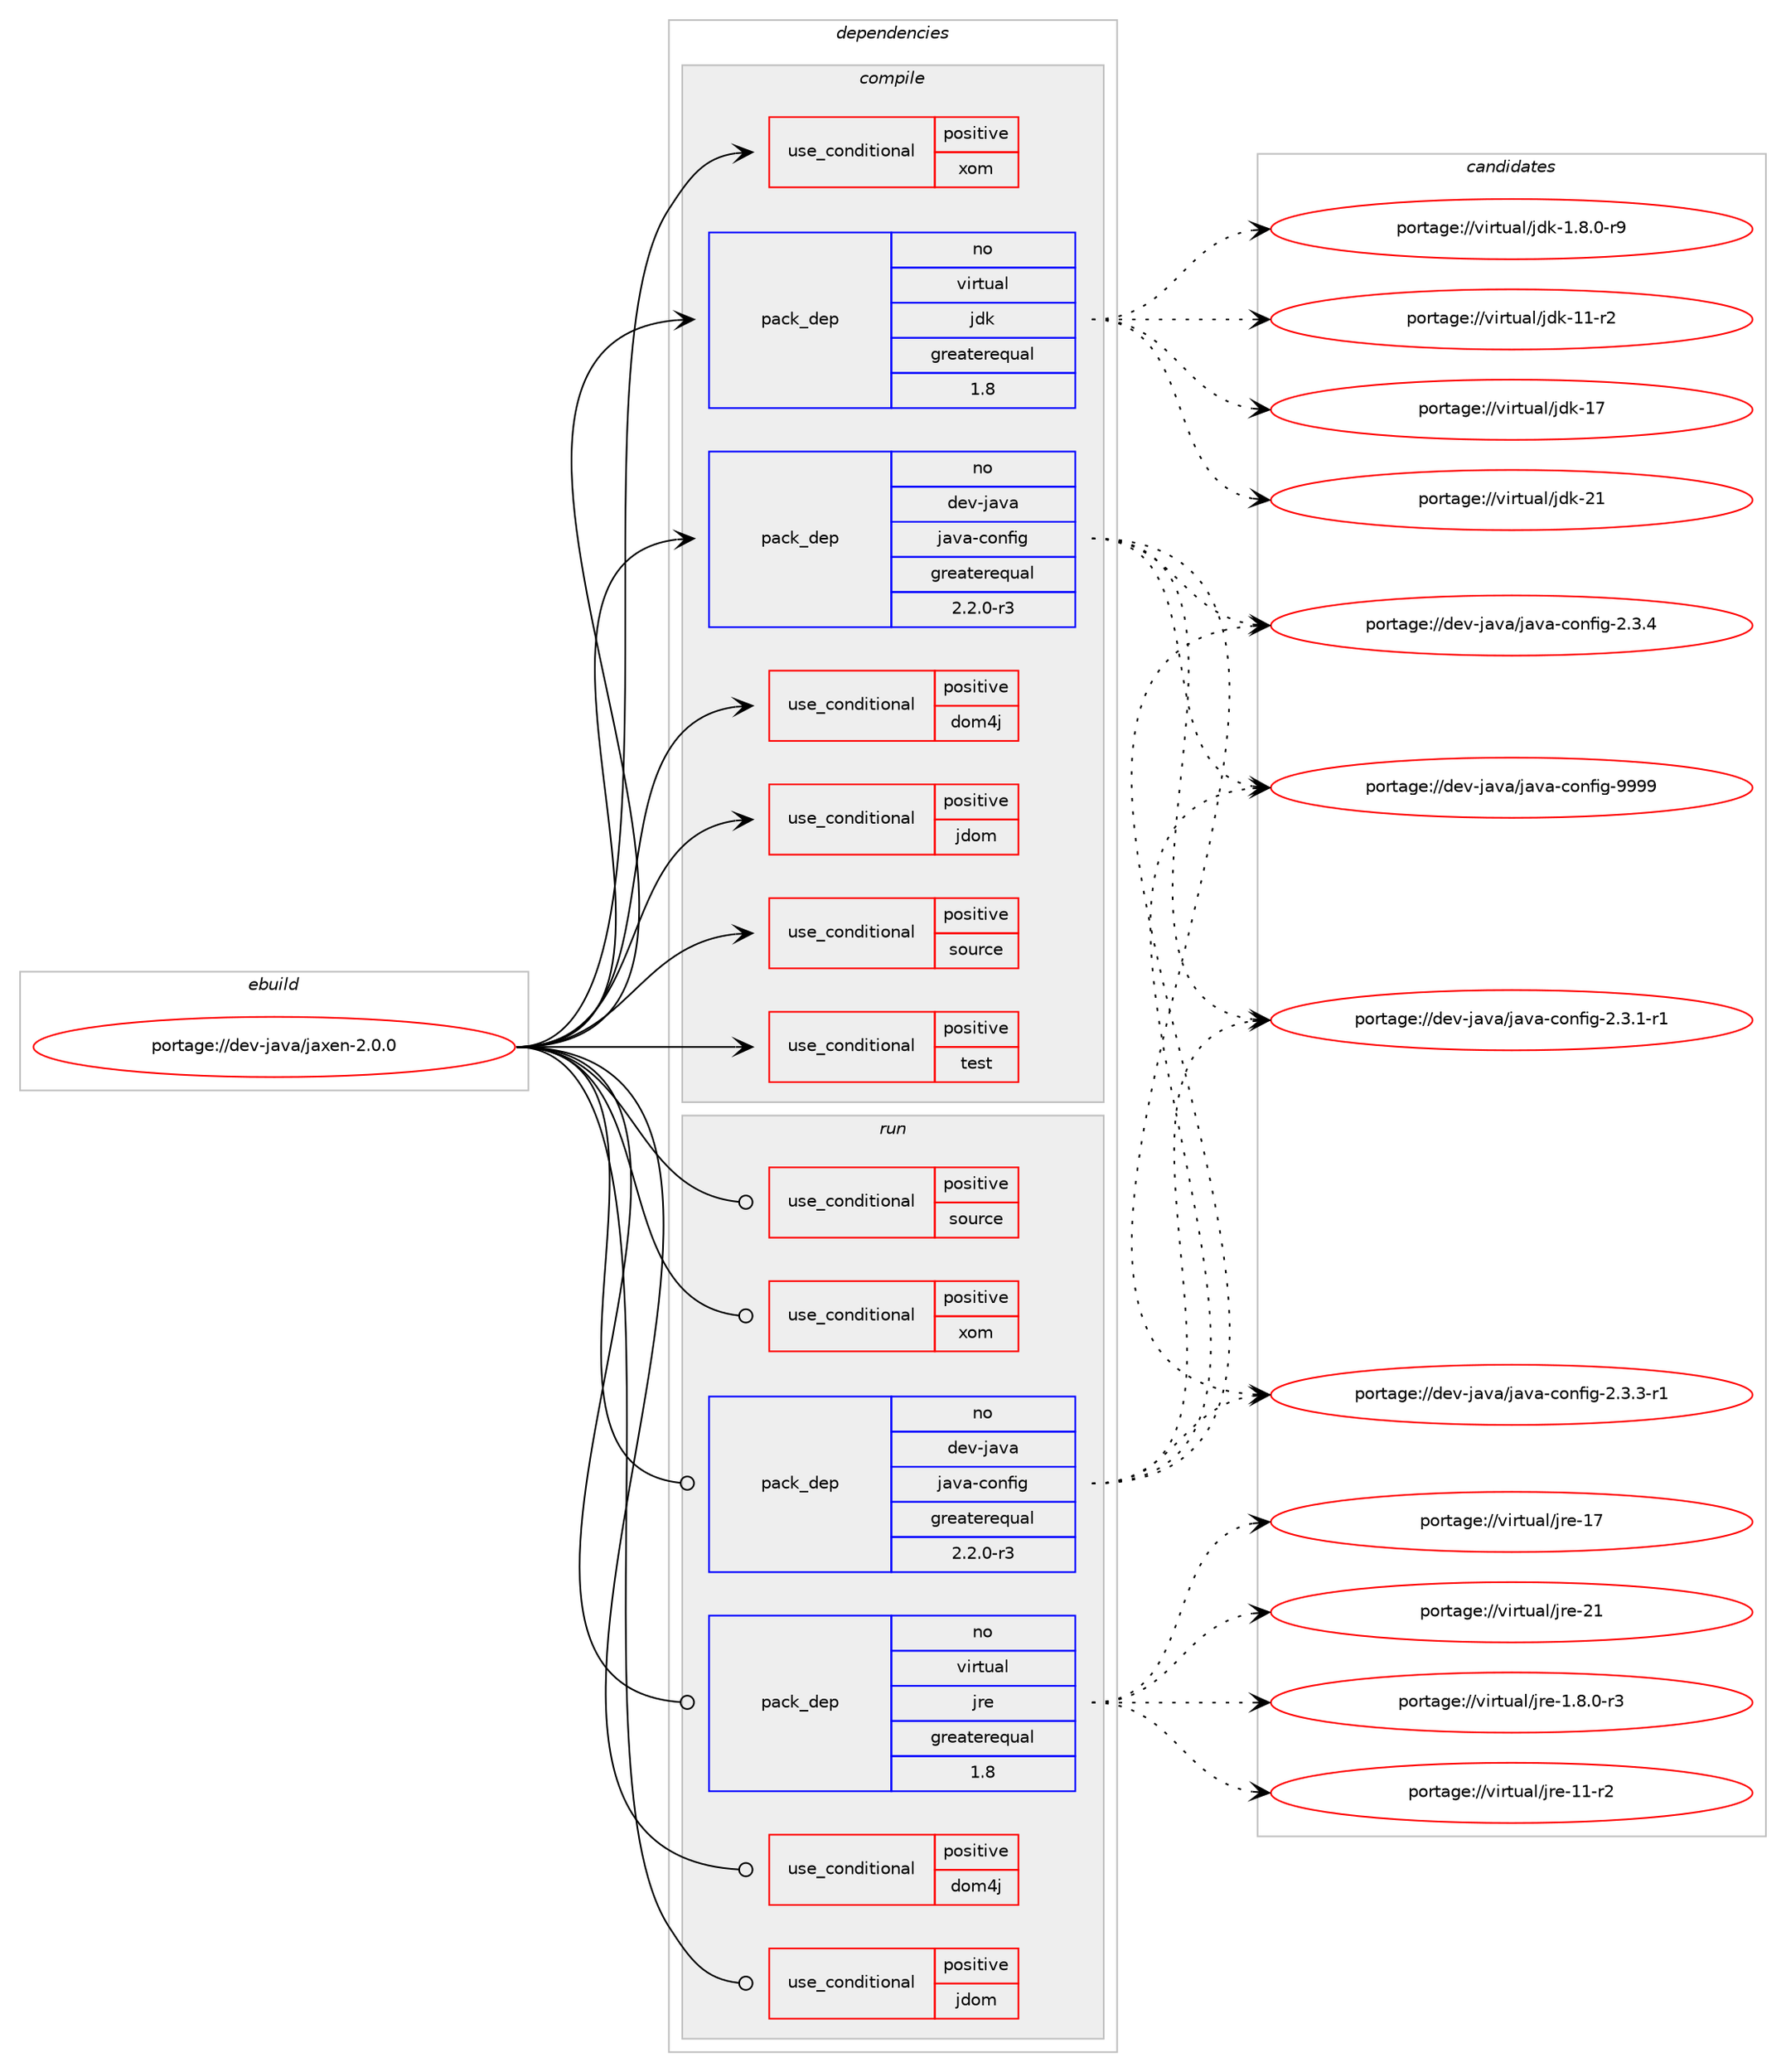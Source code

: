 digraph prolog {

# *************
# Graph options
# *************

newrank=true;
concentrate=true;
compound=true;
graph [rankdir=LR,fontname=Helvetica,fontsize=10,ranksep=1.5];#, ranksep=2.5, nodesep=0.2];
edge  [arrowhead=vee];
node  [fontname=Helvetica,fontsize=10];

# **********
# The ebuild
# **********

subgraph cluster_leftcol {
color=gray;
rank=same;
label=<<i>ebuild</i>>;
id [label="portage://dev-java/jaxen-2.0.0", color=red, width=4, href="../dev-java/jaxen-2.0.0.svg"];
}

# ****************
# The dependencies
# ****************

subgraph cluster_midcol {
color=gray;
label=<<i>dependencies</i>>;
subgraph cluster_compile {
fillcolor="#eeeeee";
style=filled;
label=<<i>compile</i>>;
subgraph cond21329 {
dependency48181 [label=<<TABLE BORDER="0" CELLBORDER="1" CELLSPACING="0" CELLPADDING="4"><TR><TD ROWSPAN="3" CELLPADDING="10">use_conditional</TD></TR><TR><TD>positive</TD></TR><TR><TD>dom4j</TD></TR></TABLE>>, shape=none, color=red];
# *** BEGIN UNKNOWN DEPENDENCY TYPE (TODO) ***
# dependency48181 -> package_dependency(portage://dev-java/jaxen-2.0.0,install,no,dev-java,dom4j,none,[,,],[slot(1)],[])
# *** END UNKNOWN DEPENDENCY TYPE (TODO) ***

}
id:e -> dependency48181:w [weight=20,style="solid",arrowhead="vee"];
subgraph cond21330 {
dependency48182 [label=<<TABLE BORDER="0" CELLBORDER="1" CELLSPACING="0" CELLPADDING="4"><TR><TD ROWSPAN="3" CELLPADDING="10">use_conditional</TD></TR><TR><TD>positive</TD></TR><TR><TD>jdom</TD></TR></TABLE>>, shape=none, color=red];
# *** BEGIN UNKNOWN DEPENDENCY TYPE (TODO) ***
# dependency48182 -> package_dependency(portage://dev-java/jaxen-2.0.0,install,no,dev-java,jdom,none,[,,],[slot(0)],[])
# *** END UNKNOWN DEPENDENCY TYPE (TODO) ***

}
id:e -> dependency48182:w [weight=20,style="solid",arrowhead="vee"];
subgraph cond21331 {
dependency48183 [label=<<TABLE BORDER="0" CELLBORDER="1" CELLSPACING="0" CELLPADDING="4"><TR><TD ROWSPAN="3" CELLPADDING="10">use_conditional</TD></TR><TR><TD>positive</TD></TR><TR><TD>source</TD></TR></TABLE>>, shape=none, color=red];
# *** BEGIN UNKNOWN DEPENDENCY TYPE (TODO) ***
# dependency48183 -> package_dependency(portage://dev-java/jaxen-2.0.0,install,no,app-arch,zip,none,[,,],[],[])
# *** END UNKNOWN DEPENDENCY TYPE (TODO) ***

}
id:e -> dependency48183:w [weight=20,style="solid",arrowhead="vee"];
subgraph cond21332 {
dependency48184 [label=<<TABLE BORDER="0" CELLBORDER="1" CELLSPACING="0" CELLPADDING="4"><TR><TD ROWSPAN="3" CELLPADDING="10">use_conditional</TD></TR><TR><TD>positive</TD></TR><TR><TD>test</TD></TR></TABLE>>, shape=none, color=red];
# *** BEGIN UNKNOWN DEPENDENCY TYPE (TODO) ***
# dependency48184 -> package_dependency(portage://dev-java/jaxen-2.0.0,install,no,dev-java,junit,none,[,,],[slot(0)],[])
# *** END UNKNOWN DEPENDENCY TYPE (TODO) ***

}
id:e -> dependency48184:w [weight=20,style="solid",arrowhead="vee"];
subgraph cond21333 {
dependency48185 [label=<<TABLE BORDER="0" CELLBORDER="1" CELLSPACING="0" CELLPADDING="4"><TR><TD ROWSPAN="3" CELLPADDING="10">use_conditional</TD></TR><TR><TD>positive</TD></TR><TR><TD>xom</TD></TR></TABLE>>, shape=none, color=red];
# *** BEGIN UNKNOWN DEPENDENCY TYPE (TODO) ***
# dependency48185 -> package_dependency(portage://dev-java/jaxen-2.0.0,install,no,dev-java,xom,none,[,,],[slot(0)],[])
# *** END UNKNOWN DEPENDENCY TYPE (TODO) ***

}
id:e -> dependency48185:w [weight=20,style="solid",arrowhead="vee"];
subgraph pack25828 {
dependency48186 [label=<<TABLE BORDER="0" CELLBORDER="1" CELLSPACING="0" CELLPADDING="4" WIDTH="220"><TR><TD ROWSPAN="6" CELLPADDING="30">pack_dep</TD></TR><TR><TD WIDTH="110">no</TD></TR><TR><TD>dev-java</TD></TR><TR><TD>java-config</TD></TR><TR><TD>greaterequal</TD></TR><TR><TD>2.2.0-r3</TD></TR></TABLE>>, shape=none, color=blue];
}
id:e -> dependency48186:w [weight=20,style="solid",arrowhead="vee"];
subgraph pack25829 {
dependency48187 [label=<<TABLE BORDER="0" CELLBORDER="1" CELLSPACING="0" CELLPADDING="4" WIDTH="220"><TR><TD ROWSPAN="6" CELLPADDING="30">pack_dep</TD></TR><TR><TD WIDTH="110">no</TD></TR><TR><TD>virtual</TD></TR><TR><TD>jdk</TD></TR><TR><TD>greaterequal</TD></TR><TR><TD>1.8</TD></TR></TABLE>>, shape=none, color=blue];
}
id:e -> dependency48187:w [weight=20,style="solid",arrowhead="vee"];
}
subgraph cluster_compileandrun {
fillcolor="#eeeeee";
style=filled;
label=<<i>compile and run</i>>;
}
subgraph cluster_run {
fillcolor="#eeeeee";
style=filled;
label=<<i>run</i>>;
subgraph cond21334 {
dependency48188 [label=<<TABLE BORDER="0" CELLBORDER="1" CELLSPACING="0" CELLPADDING="4"><TR><TD ROWSPAN="3" CELLPADDING="10">use_conditional</TD></TR><TR><TD>positive</TD></TR><TR><TD>dom4j</TD></TR></TABLE>>, shape=none, color=red];
# *** BEGIN UNKNOWN DEPENDENCY TYPE (TODO) ***
# dependency48188 -> package_dependency(portage://dev-java/jaxen-2.0.0,run,no,dev-java,dom4j,none,[,,],[slot(1)],[])
# *** END UNKNOWN DEPENDENCY TYPE (TODO) ***

}
id:e -> dependency48188:w [weight=20,style="solid",arrowhead="odot"];
subgraph cond21335 {
dependency48189 [label=<<TABLE BORDER="0" CELLBORDER="1" CELLSPACING="0" CELLPADDING="4"><TR><TD ROWSPAN="3" CELLPADDING="10">use_conditional</TD></TR><TR><TD>positive</TD></TR><TR><TD>jdom</TD></TR></TABLE>>, shape=none, color=red];
# *** BEGIN UNKNOWN DEPENDENCY TYPE (TODO) ***
# dependency48189 -> package_dependency(portage://dev-java/jaxen-2.0.0,run,no,dev-java,jdom,none,[,,],[slot(0)],[])
# *** END UNKNOWN DEPENDENCY TYPE (TODO) ***

}
id:e -> dependency48189:w [weight=20,style="solid",arrowhead="odot"];
subgraph cond21336 {
dependency48190 [label=<<TABLE BORDER="0" CELLBORDER="1" CELLSPACING="0" CELLPADDING="4"><TR><TD ROWSPAN="3" CELLPADDING="10">use_conditional</TD></TR><TR><TD>positive</TD></TR><TR><TD>source</TD></TR></TABLE>>, shape=none, color=red];
# *** BEGIN UNKNOWN DEPENDENCY TYPE (TODO) ***
# dependency48190 -> package_dependency(portage://dev-java/jaxen-2.0.0,run,no,app-arch,zip,none,[,,],[],[])
# *** END UNKNOWN DEPENDENCY TYPE (TODO) ***

}
id:e -> dependency48190:w [weight=20,style="solid",arrowhead="odot"];
subgraph cond21337 {
dependency48191 [label=<<TABLE BORDER="0" CELLBORDER="1" CELLSPACING="0" CELLPADDING="4"><TR><TD ROWSPAN="3" CELLPADDING="10">use_conditional</TD></TR><TR><TD>positive</TD></TR><TR><TD>xom</TD></TR></TABLE>>, shape=none, color=red];
# *** BEGIN UNKNOWN DEPENDENCY TYPE (TODO) ***
# dependency48191 -> package_dependency(portage://dev-java/jaxen-2.0.0,run,no,dev-java,xom,none,[,,],[slot(0)],[])
# *** END UNKNOWN DEPENDENCY TYPE (TODO) ***

}
id:e -> dependency48191:w [weight=20,style="solid",arrowhead="odot"];
subgraph pack25830 {
dependency48192 [label=<<TABLE BORDER="0" CELLBORDER="1" CELLSPACING="0" CELLPADDING="4" WIDTH="220"><TR><TD ROWSPAN="6" CELLPADDING="30">pack_dep</TD></TR><TR><TD WIDTH="110">no</TD></TR><TR><TD>dev-java</TD></TR><TR><TD>java-config</TD></TR><TR><TD>greaterequal</TD></TR><TR><TD>2.2.0-r3</TD></TR></TABLE>>, shape=none, color=blue];
}
id:e -> dependency48192:w [weight=20,style="solid",arrowhead="odot"];
subgraph pack25831 {
dependency48193 [label=<<TABLE BORDER="0" CELLBORDER="1" CELLSPACING="0" CELLPADDING="4" WIDTH="220"><TR><TD ROWSPAN="6" CELLPADDING="30">pack_dep</TD></TR><TR><TD WIDTH="110">no</TD></TR><TR><TD>virtual</TD></TR><TR><TD>jre</TD></TR><TR><TD>greaterequal</TD></TR><TR><TD>1.8</TD></TR></TABLE>>, shape=none, color=blue];
}
id:e -> dependency48193:w [weight=20,style="solid",arrowhead="odot"];
}
}

# **************
# The candidates
# **************

subgraph cluster_choices {
rank=same;
color=gray;
label=<<i>candidates</i>>;

subgraph choice25828 {
color=black;
nodesep=1;
choice10010111845106971189747106971189745991111101021051034550465146494511449 [label="portage://dev-java/java-config-2.3.1-r1", color=red, width=4,href="../dev-java/java-config-2.3.1-r1.svg"];
choice10010111845106971189747106971189745991111101021051034550465146514511449 [label="portage://dev-java/java-config-2.3.3-r1", color=red, width=4,href="../dev-java/java-config-2.3.3-r1.svg"];
choice1001011184510697118974710697118974599111110102105103455046514652 [label="portage://dev-java/java-config-2.3.4", color=red, width=4,href="../dev-java/java-config-2.3.4.svg"];
choice10010111845106971189747106971189745991111101021051034557575757 [label="portage://dev-java/java-config-9999", color=red, width=4,href="../dev-java/java-config-9999.svg"];
dependency48186:e -> choice10010111845106971189747106971189745991111101021051034550465146494511449:w [style=dotted,weight="100"];
dependency48186:e -> choice10010111845106971189747106971189745991111101021051034550465146514511449:w [style=dotted,weight="100"];
dependency48186:e -> choice1001011184510697118974710697118974599111110102105103455046514652:w [style=dotted,weight="100"];
dependency48186:e -> choice10010111845106971189747106971189745991111101021051034557575757:w [style=dotted,weight="100"];
}
subgraph choice25829 {
color=black;
nodesep=1;
choice11810511411611797108471061001074549465646484511457 [label="portage://virtual/jdk-1.8.0-r9", color=red, width=4,href="../virtual/jdk-1.8.0-r9.svg"];
choice11810511411611797108471061001074549494511450 [label="portage://virtual/jdk-11-r2", color=red, width=4,href="../virtual/jdk-11-r2.svg"];
choice1181051141161179710847106100107454955 [label="portage://virtual/jdk-17", color=red, width=4,href="../virtual/jdk-17.svg"];
choice1181051141161179710847106100107455049 [label="portage://virtual/jdk-21", color=red, width=4,href="../virtual/jdk-21.svg"];
dependency48187:e -> choice11810511411611797108471061001074549465646484511457:w [style=dotted,weight="100"];
dependency48187:e -> choice11810511411611797108471061001074549494511450:w [style=dotted,weight="100"];
dependency48187:e -> choice1181051141161179710847106100107454955:w [style=dotted,weight="100"];
dependency48187:e -> choice1181051141161179710847106100107455049:w [style=dotted,weight="100"];
}
subgraph choice25830 {
color=black;
nodesep=1;
choice10010111845106971189747106971189745991111101021051034550465146494511449 [label="portage://dev-java/java-config-2.3.1-r1", color=red, width=4,href="../dev-java/java-config-2.3.1-r1.svg"];
choice10010111845106971189747106971189745991111101021051034550465146514511449 [label="portage://dev-java/java-config-2.3.3-r1", color=red, width=4,href="../dev-java/java-config-2.3.3-r1.svg"];
choice1001011184510697118974710697118974599111110102105103455046514652 [label="portage://dev-java/java-config-2.3.4", color=red, width=4,href="../dev-java/java-config-2.3.4.svg"];
choice10010111845106971189747106971189745991111101021051034557575757 [label="portage://dev-java/java-config-9999", color=red, width=4,href="../dev-java/java-config-9999.svg"];
dependency48192:e -> choice10010111845106971189747106971189745991111101021051034550465146494511449:w [style=dotted,weight="100"];
dependency48192:e -> choice10010111845106971189747106971189745991111101021051034550465146514511449:w [style=dotted,weight="100"];
dependency48192:e -> choice1001011184510697118974710697118974599111110102105103455046514652:w [style=dotted,weight="100"];
dependency48192:e -> choice10010111845106971189747106971189745991111101021051034557575757:w [style=dotted,weight="100"];
}
subgraph choice25831 {
color=black;
nodesep=1;
choice11810511411611797108471061141014549465646484511451 [label="portage://virtual/jre-1.8.0-r3", color=red, width=4,href="../virtual/jre-1.8.0-r3.svg"];
choice11810511411611797108471061141014549494511450 [label="portage://virtual/jre-11-r2", color=red, width=4,href="../virtual/jre-11-r2.svg"];
choice1181051141161179710847106114101454955 [label="portage://virtual/jre-17", color=red, width=4,href="../virtual/jre-17.svg"];
choice1181051141161179710847106114101455049 [label="portage://virtual/jre-21", color=red, width=4,href="../virtual/jre-21.svg"];
dependency48193:e -> choice11810511411611797108471061141014549465646484511451:w [style=dotted,weight="100"];
dependency48193:e -> choice11810511411611797108471061141014549494511450:w [style=dotted,weight="100"];
dependency48193:e -> choice1181051141161179710847106114101454955:w [style=dotted,weight="100"];
dependency48193:e -> choice1181051141161179710847106114101455049:w [style=dotted,weight="100"];
}
}

}
